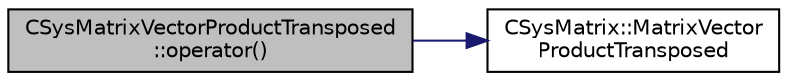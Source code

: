 digraph "CSysMatrixVectorProductTransposed::operator()"
{
  edge [fontname="Helvetica",fontsize="10",labelfontname="Helvetica",labelfontsize="10"];
  node [fontname="Helvetica",fontsize="10",shape=record];
  rankdir="LR";
  Node4 [label="CSysMatrixVectorProductTransposed\l::operator()",height=0.2,width=0.4,color="black", fillcolor="grey75", style="filled", fontcolor="black"];
  Node4 -> Node5 [color="midnightblue",fontsize="10",style="solid",fontname="Helvetica"];
  Node5 [label="CSysMatrix::MatrixVector\lProductTransposed",height=0.2,width=0.4,color="black", fillcolor="white", style="filled",URL="$class_c_sys_matrix.html#a6d325f77da6d65ff59228d9967346951",tooltip="Performs the product of a sparse matrix by a CSysVector. "];
}
